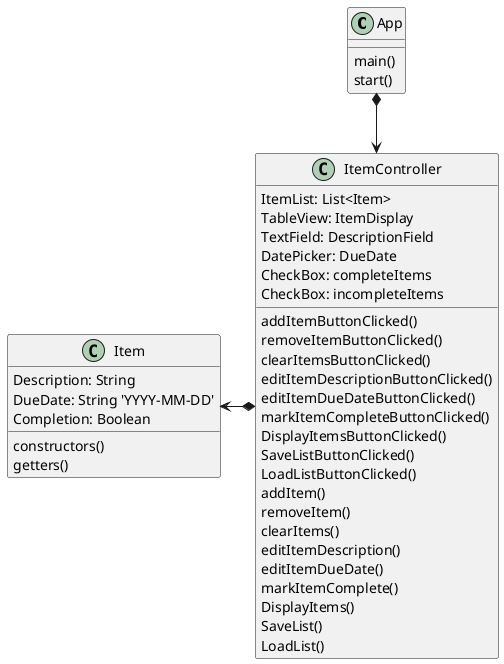 @startuml
'https://plantuml.com/class-diagram

class App{
    main()
    start()
}

class ItemController{
    ItemList: List<Item>
    TableView: ItemDisplay
    TextField: DescriptionField
    DatePicker: DueDate
    CheckBox: completeItems
    CheckBox: incompleteItems
    addItemButtonClicked()
    removeItemButtonClicked()
    clearItemsButtonClicked()
    editItemDescriptionButtonClicked()
    editItemDueDateButtonClicked()
    markItemCompleteButtonClicked()
    DisplayItemsButtonClicked()
    SaveListButtonClicked()
    LoadListButtonClicked()
    addItem()
    removeItem()
    clearItems()
    editItemDescription()
    editItemDueDate()
    markItemComplete()
    DisplayItems()
    SaveList()
    LoadList()
}

class Item{
    Description: String
    DueDate: String 'YYYY-MM-DD'
    Completion: Boolean
    constructors()
    getters()
}

Item <-* ItemController
App *--> ItemController


@enduml